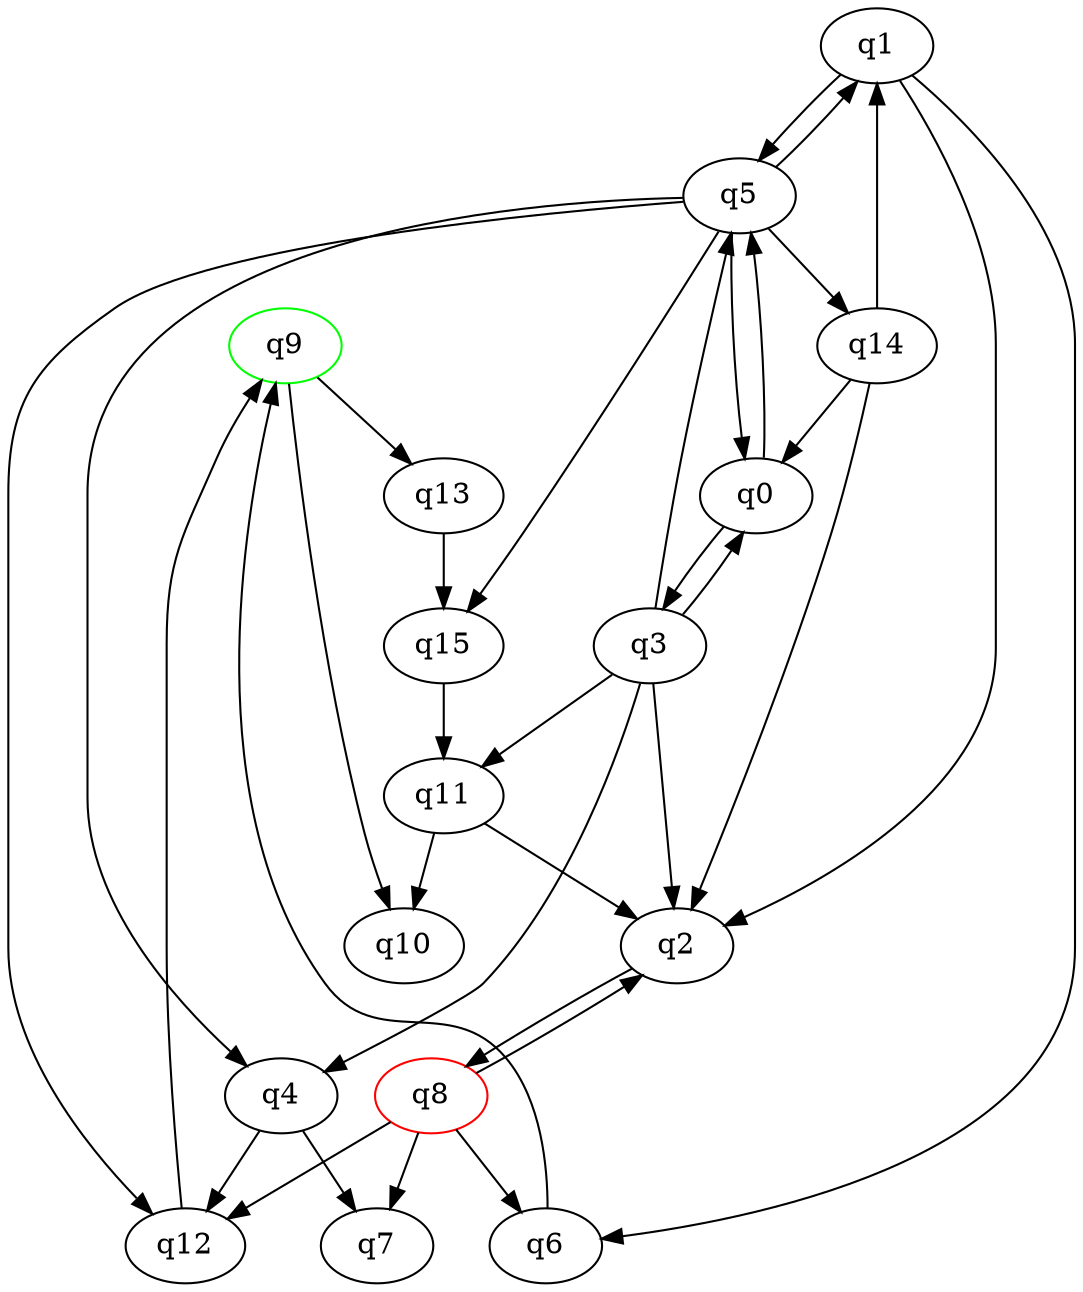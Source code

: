 digraph A{
q9 [initial=1,color=green];
q8 [final=1,color=red];
q0 -> q3;
q0 -> q5;
q1 -> q2;
q1 -> q5;
q1 -> q6;
q2 -> q8;
q3 -> q0;
q3 -> q2;
q3 -> q4;
q3 -> q5;
q3 -> q11;
q4 -> q7;
q4 -> q12;
q5 -> q0;
q5 -> q1;
q5 -> q4;
q5 -> q12;
q5 -> q14;
q5 -> q15;
q6 -> q9;
q8 -> q2;
q8 -> q6;
q8 -> q7;
q8 -> q12;
q9 -> q10;
q9 -> q13;
q11 -> q2;
q11 -> q10;
q12 -> q9;
q13 -> q15;
q14 -> q0;
q14 -> q1;
q14 -> q2;
q15 -> q11;
}